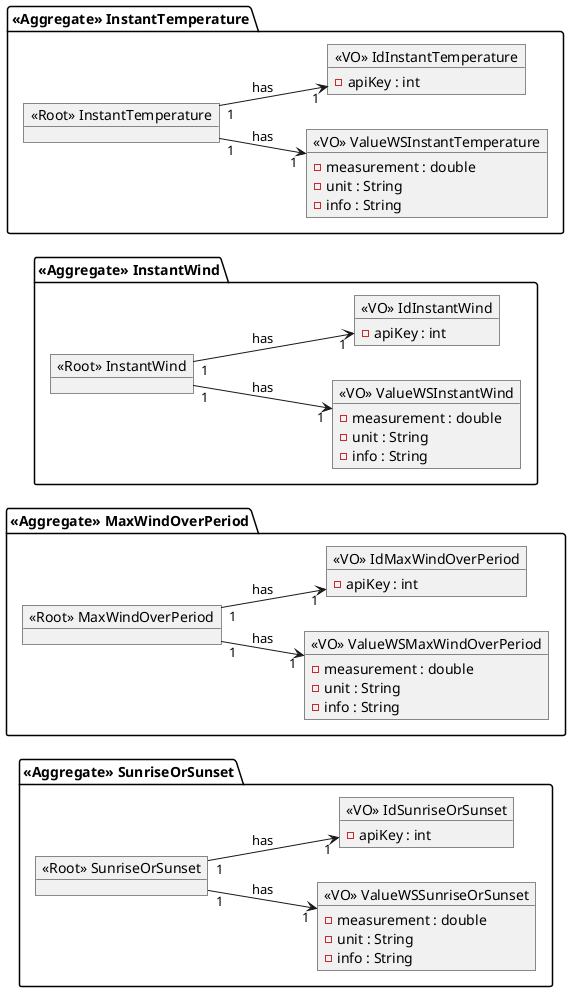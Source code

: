 @startuml
'https://plantuml.com/class-diagram

left to right direction

package "<<Aggregate>> SunriseOrSunset" {
    object "<<Root>> SunriseOrSunset" as SunriseOrSunset

    object "<<VO>> ValueWSSunriseOrSunset" as ValueWSSunriseOrSunset {
    - measurement : double
    - unit : String
    - info : String
    }

    object "<<VO>> IdSunriseOrSunset" as IdSunriseOrSunset {
    - apiKey : int
    }
}

package "<<Aggregate>> MaxWindOverPeriod" {
    object "<<Root>> MaxWindOverPeriod" as MaxWindOverPeriod

    object "<<VO>> ValueWSMaxWindOverPeriod" as ValueWSMaxWindOverPeriod {
    - measurement : double
    - unit : String
    - info : String
    }

    object "<<VO>> IdMaxWindOverPeriod" as IdMaxWindOverPeriod {
    - apiKey : int
    }
}

package "<<Aggregate>> InstantWind" {
    object "<<Root>> InstantWind" as InstantWind

    object "<<VO>> ValueWSInstantWind" as ValueWSInstantWind {
    - measurement : double
    - unit : String
    - info : String
    }

    object "<<VO>> IdInstantWind" as IdInstantWind {
    - apiKey : int
    }
}

package "<<Aggregate>> InstantTemperature" {
    object "<<Root>> InstantTemperature" as InstantTemperature

    object "<<VO>> ValueWSInstantTemperature" as ValueWSInstantTemperature {
    - measurement : double
    - unit : String
    - info : String
    }

    object "<<VO>> IdInstantTemperature" as IdInstantTemperature {
    - apiKey : int
    }
}

SunriseOrSunset "1" --> "1" ValueWSSunriseOrSunset : has
SunriseOrSunset "1" --> "1" IdSunriseOrSunset : has

MaxWindOverPeriod "1" --> "1" ValueWSMaxWindOverPeriod : has
MaxWindOverPeriod "1" --> "1" IdMaxWindOverPeriod : has

InstantWind "1" --> "1" ValueWSInstantWind : has
InstantWind "1" --> "1" IdInstantWind : has

InstantTemperature "1" --> "1" ValueWSInstantTemperature : has
InstantTemperature "1" --> "1" IdInstantTemperature : has

@enduml